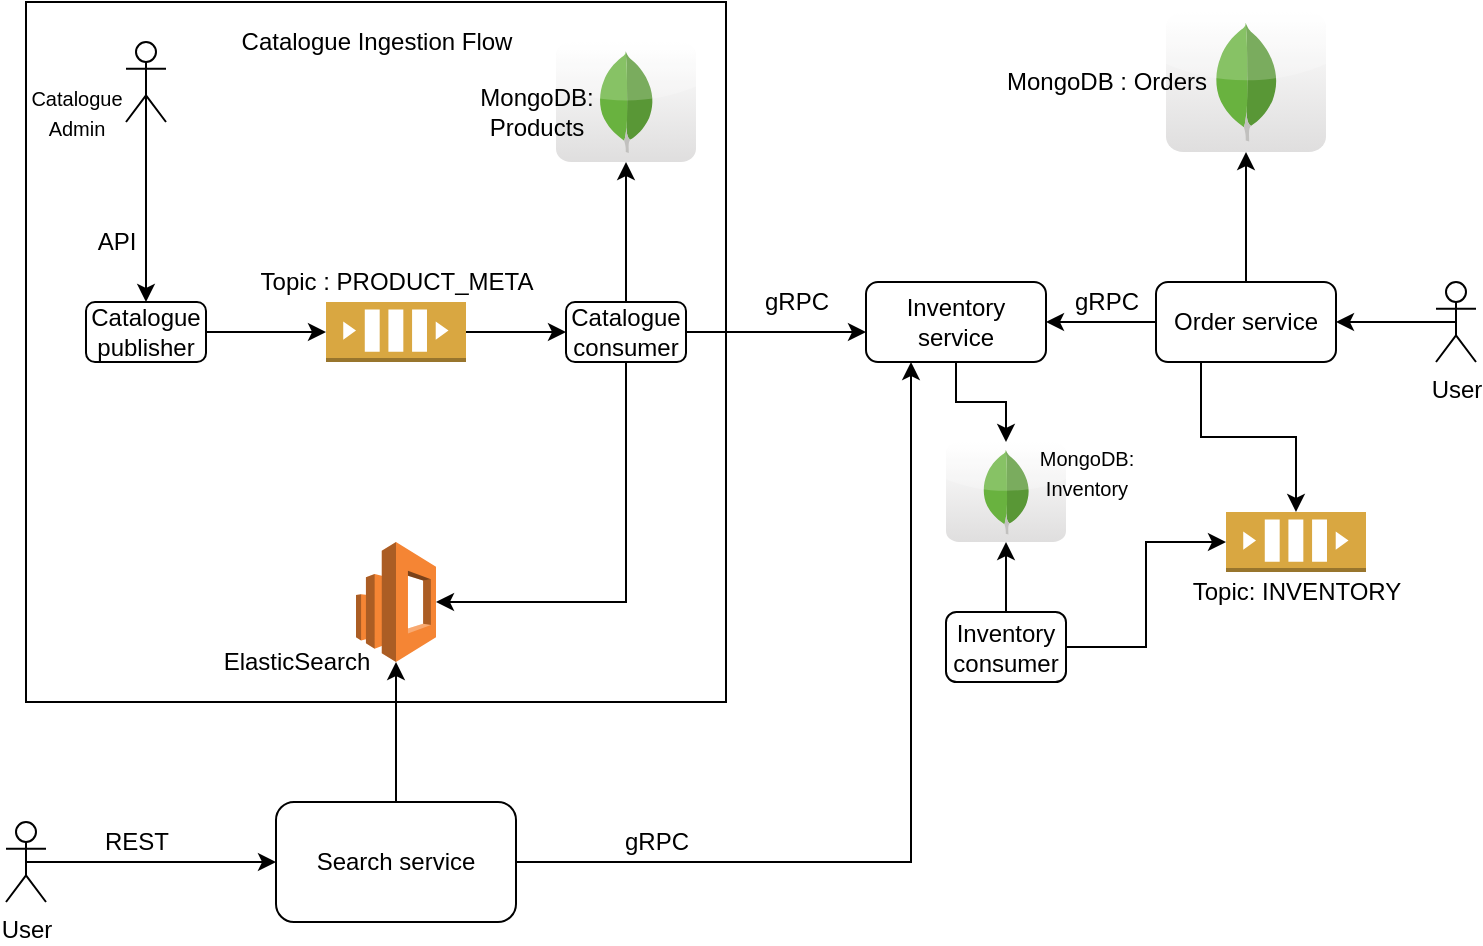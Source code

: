 <mxfile version="15.4.0" type="device"><diagram id="lnG7SvMCLmGHtB2xpGdi" name="Page-1"><mxGraphModel dx="1106" dy="807" grid="1" gridSize="10" guides="1" tooltips="1" connect="1" arrows="1" fold="1" page="1" pageScale="1" pageWidth="827" pageHeight="1169" math="0" shadow="0"><root><mxCell id="0"/><mxCell id="1" parent="0"/><mxCell id="XT4O58sQjhLdM_h0qJ6H-29" value="" style="whiteSpace=wrap;html=1;aspect=fixed;" vertex="1" parent="1"><mxGeometry x="80" y="10" width="350" height="350" as="geometry"/></mxCell><mxCell id="XT4O58sQjhLdM_h0qJ6H-15" style="edgeStyle=orthogonalEdgeStyle;rounded=0;orthogonalLoop=1;jettySize=auto;html=1;exitX=0.5;exitY=0.5;exitDx=0;exitDy=0;exitPerimeter=0;entryX=0.5;entryY=0;entryDx=0;entryDy=0;" edge="1" parent="1" source="XT4O58sQjhLdM_h0qJ6H-1" target="XT4O58sQjhLdM_h0qJ6H-7"><mxGeometry relative="1" as="geometry"/></mxCell><mxCell id="XT4O58sQjhLdM_h0qJ6H-1" value="" style="shape=umlActor;verticalLabelPosition=bottom;verticalAlign=top;html=1;outlineConnect=0;" vertex="1" parent="1"><mxGeometry x="130" y="30" width="20" height="40" as="geometry"/></mxCell><mxCell id="XT4O58sQjhLdM_h0qJ6H-18" style="edgeStyle=orthogonalEdgeStyle;rounded=0;orthogonalLoop=1;jettySize=auto;html=1;exitX=1;exitY=0.5;exitDx=0;exitDy=0;entryX=0;entryY=0.5;entryDx=0;entryDy=0;entryPerimeter=0;" edge="1" parent="1" source="XT4O58sQjhLdM_h0qJ6H-7" target="XT4O58sQjhLdM_h0qJ6H-14"><mxGeometry relative="1" as="geometry"/></mxCell><mxCell id="XT4O58sQjhLdM_h0qJ6H-7" value="Catalogue publisher" style="rounded=1;whiteSpace=wrap;html=1;" vertex="1" parent="1"><mxGeometry x="110" y="160" width="60" height="30" as="geometry"/></mxCell><mxCell id="XT4O58sQjhLdM_h0qJ6H-23" style="edgeStyle=orthogonalEdgeStyle;rounded=0;orthogonalLoop=1;jettySize=auto;html=1;exitX=0.5;exitY=1;exitDx=0;exitDy=0;exitPerimeter=0;entryX=0.5;entryY=0;entryDx=0;entryDy=0;" edge="1" parent="1" target="XT4O58sQjhLdM_h0qJ6H-12"><mxGeometry relative="1" as="geometry"><mxPoint x="380" y="250" as="sourcePoint"/></mxGeometry></mxCell><mxCell id="XT4O58sQjhLdM_h0qJ6H-117" style="edgeStyle=orthogonalEdgeStyle;rounded=0;orthogonalLoop=1;jettySize=auto;html=1;exitX=0.5;exitY=0;exitDx=0;exitDy=0;" edge="1" parent="1" source="XT4O58sQjhLdM_h0qJ6H-10" target="XT4O58sQjhLdM_h0qJ6H-33"><mxGeometry relative="1" as="geometry"/></mxCell><mxCell id="XT4O58sQjhLdM_h0qJ6H-118" style="edgeStyle=orthogonalEdgeStyle;rounded=0;orthogonalLoop=1;jettySize=auto;html=1;exitX=0.5;exitY=1;exitDx=0;exitDy=0;entryX=1;entryY=0.5;entryDx=0;entryDy=0;entryPerimeter=0;" edge="1" parent="1" source="XT4O58sQjhLdM_h0qJ6H-10" target="XT4O58sQjhLdM_h0qJ6H-13"><mxGeometry relative="1" as="geometry"/></mxCell><mxCell id="XT4O58sQjhLdM_h0qJ6H-120" style="edgeStyle=orthogonalEdgeStyle;rounded=0;orthogonalLoop=1;jettySize=auto;html=1;exitX=1;exitY=0.5;exitDx=0;exitDy=0;" edge="1" parent="1" source="XT4O58sQjhLdM_h0qJ6H-10"><mxGeometry relative="1" as="geometry"><mxPoint x="500" y="175" as="targetPoint"/></mxGeometry></mxCell><mxCell id="XT4O58sQjhLdM_h0qJ6H-10" value="Catalogue&lt;br&gt;consumer" style="rounded=1;whiteSpace=wrap;html=1;" vertex="1" parent="1"><mxGeometry x="350" y="160" width="60" height="30" as="geometry"/></mxCell><mxCell id="XT4O58sQjhLdM_h0qJ6H-13" value="" style="outlineConnect=0;dashed=0;verticalLabelPosition=bottom;verticalAlign=top;align=center;html=1;shape=mxgraph.aws3.elasticsearch_service;fillColor=#F58534;gradientColor=none;" vertex="1" parent="1"><mxGeometry x="245" y="280" width="40" height="60" as="geometry"/></mxCell><mxCell id="XT4O58sQjhLdM_h0qJ6H-19" style="edgeStyle=orthogonalEdgeStyle;rounded=0;orthogonalLoop=1;jettySize=auto;html=1;exitX=1;exitY=0.5;exitDx=0;exitDy=0;exitPerimeter=0;entryX=0;entryY=0.5;entryDx=0;entryDy=0;" edge="1" parent="1" source="XT4O58sQjhLdM_h0qJ6H-14" target="XT4O58sQjhLdM_h0qJ6H-10"><mxGeometry relative="1" as="geometry"/></mxCell><mxCell id="XT4O58sQjhLdM_h0qJ6H-14" value="" style="outlineConnect=0;dashed=0;verticalLabelPosition=bottom;verticalAlign=top;align=center;html=1;shape=mxgraph.aws3.queue;fillColor=#D9A741;gradientColor=none;" vertex="1" parent="1"><mxGeometry x="230" y="160" width="70" height="30" as="geometry"/></mxCell><mxCell id="XT4O58sQjhLdM_h0qJ6H-25" value="API" style="text;html=1;align=center;verticalAlign=middle;resizable=0;points=[];autosize=1;strokeColor=none;fillColor=none;" vertex="1" parent="1"><mxGeometry x="110" y="120" width="30" height="20" as="geometry"/></mxCell><mxCell id="XT4O58sQjhLdM_h0qJ6H-26" value="Topic : PRODUCT_META" style="text;html=1;align=center;verticalAlign=middle;resizable=0;points=[];autosize=1;strokeColor=none;fillColor=none;" vertex="1" parent="1"><mxGeometry x="190" y="140" width="150" height="20" as="geometry"/></mxCell><mxCell id="XT4O58sQjhLdM_h0qJ6H-28" value="ElasticSearch" style="text;html=1;align=center;verticalAlign=middle;resizable=0;points=[];autosize=1;strokeColor=none;fillColor=none;" vertex="1" parent="1"><mxGeometry x="170" y="330" width="90" height="20" as="geometry"/></mxCell><mxCell id="XT4O58sQjhLdM_h0qJ6H-31" value="Catalogue Ingestion Flow" style="text;html=1;align=center;verticalAlign=middle;resizable=0;points=[];autosize=1;strokeColor=none;fillColor=none;" vertex="1" parent="1"><mxGeometry x="180" y="20" width="150" height="20" as="geometry"/></mxCell><mxCell id="XT4O58sQjhLdM_h0qJ6H-38" style="edgeStyle=orthogonalEdgeStyle;rounded=0;orthogonalLoop=1;jettySize=auto;html=1;exitX=0.5;exitY=0.5;exitDx=0;exitDy=0;exitPerimeter=0;" edge="1" parent="1" source="XT4O58sQjhLdM_h0qJ6H-32" target="XT4O58sQjhLdM_h0qJ6H-35"><mxGeometry relative="1" as="geometry"/></mxCell><mxCell id="XT4O58sQjhLdM_h0qJ6H-32" value="User" style="shape=umlActor;verticalLabelPosition=bottom;verticalAlign=top;html=1;outlineConnect=0;" vertex="1" parent="1"><mxGeometry x="70" y="420" width="20" height="40" as="geometry"/></mxCell><mxCell id="XT4O58sQjhLdM_h0qJ6H-33" value="" style="dashed=0;outlineConnect=0;html=1;align=center;labelPosition=center;verticalLabelPosition=bottom;verticalAlign=top;shape=mxgraph.webicons.mongodb;gradientColor=#DFDEDE" vertex="1" parent="1"><mxGeometry x="345" y="30" width="70" height="60" as="geometry"/></mxCell><mxCell id="XT4O58sQjhLdM_h0qJ6H-34" value="MongoDB:&lt;br&gt;Products" style="text;html=1;align=center;verticalAlign=middle;resizable=0;points=[];autosize=1;strokeColor=none;fillColor=none;" vertex="1" parent="1"><mxGeometry x="300" y="50" width="70" height="30" as="geometry"/></mxCell><mxCell id="XT4O58sQjhLdM_h0qJ6H-42" style="edgeStyle=orthogonalEdgeStyle;rounded=0;orthogonalLoop=1;jettySize=auto;html=1;exitX=0.5;exitY=0;exitDx=0;exitDy=0;" edge="1" parent="1" source="XT4O58sQjhLdM_h0qJ6H-35" target="XT4O58sQjhLdM_h0qJ6H-13"><mxGeometry relative="1" as="geometry"/></mxCell><mxCell id="XT4O58sQjhLdM_h0qJ6H-110" style="edgeStyle=orthogonalEdgeStyle;rounded=0;orthogonalLoop=1;jettySize=auto;html=1;exitX=1;exitY=0.5;exitDx=0;exitDy=0;entryX=0.25;entryY=1;entryDx=0;entryDy=0;" edge="1" parent="1" source="XT4O58sQjhLdM_h0qJ6H-35" target="XT4O58sQjhLdM_h0qJ6H-67"><mxGeometry relative="1" as="geometry"/></mxCell><mxCell id="XT4O58sQjhLdM_h0qJ6H-35" value="Search service" style="rounded=1;whiteSpace=wrap;html=1;" vertex="1" parent="1"><mxGeometry x="205" y="410" width="120" height="60" as="geometry"/></mxCell><mxCell id="XT4O58sQjhLdM_h0qJ6H-45" value="REST" style="text;html=1;align=center;verticalAlign=middle;resizable=0;points=[];autosize=1;strokeColor=none;fillColor=none;" vertex="1" parent="1"><mxGeometry x="110" y="420" width="50" height="20" as="geometry"/></mxCell><mxCell id="XT4O58sQjhLdM_h0qJ6H-49" style="edgeStyle=orthogonalEdgeStyle;rounded=0;orthogonalLoop=1;jettySize=auto;html=1;exitX=0.5;exitY=0.5;exitDx=0;exitDy=0;exitPerimeter=0;" edge="1" parent="1" source="XT4O58sQjhLdM_h0qJ6H-47" target="XT4O58sQjhLdM_h0qJ6H-48"><mxGeometry relative="1" as="geometry"/></mxCell><mxCell id="XT4O58sQjhLdM_h0qJ6H-47" value="User" style="shape=umlActor;verticalLabelPosition=bottom;verticalAlign=top;html=1;outlineConnect=0;" vertex="1" parent="1"><mxGeometry x="785" y="150" width="20" height="40" as="geometry"/></mxCell><mxCell id="XT4O58sQjhLdM_h0qJ6H-53" style="edgeStyle=orthogonalEdgeStyle;rounded=0;orthogonalLoop=1;jettySize=auto;html=1;exitX=0.5;exitY=0;exitDx=0;exitDy=0;" edge="1" parent="1" source="XT4O58sQjhLdM_h0qJ6H-48" target="XT4O58sQjhLdM_h0qJ6H-50"><mxGeometry relative="1" as="geometry"/></mxCell><mxCell id="XT4O58sQjhLdM_h0qJ6H-94" style="edgeStyle=orthogonalEdgeStyle;rounded=0;orthogonalLoop=1;jettySize=auto;html=1;exitX=0;exitY=0.5;exitDx=0;exitDy=0;entryX=1;entryY=0.5;entryDx=0;entryDy=0;" edge="1" parent="1" source="XT4O58sQjhLdM_h0qJ6H-48" target="XT4O58sQjhLdM_h0qJ6H-67"><mxGeometry relative="1" as="geometry"/></mxCell><mxCell id="XT4O58sQjhLdM_h0qJ6H-102" style="edgeStyle=orthogonalEdgeStyle;rounded=0;orthogonalLoop=1;jettySize=auto;html=1;exitX=0.25;exitY=1;exitDx=0;exitDy=0;entryX=0.5;entryY=0;entryDx=0;entryDy=0;entryPerimeter=0;" edge="1" parent="1" source="XT4O58sQjhLdM_h0qJ6H-48" target="XT4O58sQjhLdM_h0qJ6H-66"><mxGeometry relative="1" as="geometry"/></mxCell><mxCell id="XT4O58sQjhLdM_h0qJ6H-48" value="Order service" style="rounded=1;whiteSpace=wrap;html=1;" vertex="1" parent="1"><mxGeometry x="645" y="150" width="90" height="40" as="geometry"/></mxCell><mxCell id="XT4O58sQjhLdM_h0qJ6H-50" value="" style="dashed=0;outlineConnect=0;html=1;align=center;labelPosition=center;verticalLabelPosition=bottom;verticalAlign=top;shape=mxgraph.webicons.mongodb;gradientColor=#DFDEDE" vertex="1" parent="1"><mxGeometry x="650" y="15" width="80" height="70" as="geometry"/></mxCell><mxCell id="XT4O58sQjhLdM_h0qJ6H-52" value="MongoDB : Orders" style="text;html=1;align=center;verticalAlign=middle;resizable=0;points=[];autosize=1;strokeColor=none;fillColor=none;" vertex="1" parent="1"><mxGeometry x="560" y="40" width="120" height="20" as="geometry"/></mxCell><mxCell id="XT4O58sQjhLdM_h0qJ6H-66" value="" style="outlineConnect=0;dashed=0;verticalLabelPosition=bottom;verticalAlign=top;align=center;html=1;shape=mxgraph.aws3.queue;fillColor=#D9A741;gradientColor=none;" vertex="1" parent="1"><mxGeometry x="680" y="265" width="70" height="30" as="geometry"/></mxCell><mxCell id="XT4O58sQjhLdM_h0qJ6H-108" style="edgeStyle=orthogonalEdgeStyle;rounded=0;orthogonalLoop=1;jettySize=auto;html=1;exitX=0.5;exitY=1;exitDx=0;exitDy=0;" edge="1" parent="1" source="XT4O58sQjhLdM_h0qJ6H-67" target="XT4O58sQjhLdM_h0qJ6H-104"><mxGeometry relative="1" as="geometry"/></mxCell><mxCell id="XT4O58sQjhLdM_h0qJ6H-67" value="Inventory service" style="rounded=1;whiteSpace=wrap;html=1;" vertex="1" parent="1"><mxGeometry x="500" y="150" width="90" height="40" as="geometry"/></mxCell><mxCell id="XT4O58sQjhLdM_h0qJ6H-80" style="edgeStyle=orthogonalEdgeStyle;rounded=0;orthogonalLoop=1;jettySize=auto;html=1;exitX=1;exitY=0.5;exitDx=0;exitDy=0;entryX=0;entryY=0.5;entryDx=0;entryDy=0;entryPerimeter=0;" edge="1" parent="1" source="XT4O58sQjhLdM_h0qJ6H-71" target="XT4O58sQjhLdM_h0qJ6H-66"><mxGeometry relative="1" as="geometry"/></mxCell><mxCell id="XT4O58sQjhLdM_h0qJ6H-91" value="gRPC" style="text;html=1;align=center;verticalAlign=middle;resizable=0;points=[];autosize=1;strokeColor=none;fillColor=none;" vertex="1" parent="1"><mxGeometry x="370" y="420" width="50" height="20" as="geometry"/></mxCell><mxCell id="XT4O58sQjhLdM_h0qJ6H-92" value="gRPC" style="text;html=1;align=center;verticalAlign=middle;resizable=0;points=[];autosize=1;strokeColor=none;fillColor=none;" vertex="1" parent="1"><mxGeometry x="440" y="150" width="50" height="20" as="geometry"/></mxCell><mxCell id="XT4O58sQjhLdM_h0qJ6H-93" value="Topic: INVENTORY" style="text;html=1;align=center;verticalAlign=middle;resizable=0;points=[];autosize=1;strokeColor=none;fillColor=none;" vertex="1" parent="1"><mxGeometry x="655" y="295" width="120" height="20" as="geometry"/></mxCell><mxCell id="XT4O58sQjhLdM_h0qJ6H-95" value="gRPC" style="text;html=1;align=center;verticalAlign=middle;resizable=0;points=[];autosize=1;strokeColor=none;fillColor=none;" vertex="1" parent="1"><mxGeometry x="595" y="150" width="50" height="20" as="geometry"/></mxCell><mxCell id="XT4O58sQjhLdM_h0qJ6H-109" style="edgeStyle=orthogonalEdgeStyle;rounded=0;orthogonalLoop=1;jettySize=auto;html=1;exitX=0.5;exitY=0;exitDx=0;exitDy=0;" edge="1" parent="1" source="XT4O58sQjhLdM_h0qJ6H-71" target="XT4O58sQjhLdM_h0qJ6H-104"><mxGeometry relative="1" as="geometry"/></mxCell><mxCell id="XT4O58sQjhLdM_h0qJ6H-71" value="Inventory&lt;br&gt;consumer" style="rounded=1;whiteSpace=wrap;html=1;" vertex="1" parent="1"><mxGeometry x="540" y="315" width="60" height="35" as="geometry"/></mxCell><mxCell id="XT4O58sQjhLdM_h0qJ6H-104" value="" style="dashed=0;outlineConnect=0;html=1;align=center;labelPosition=center;verticalLabelPosition=bottom;verticalAlign=top;shape=mxgraph.webicons.mongodb;gradientColor=#DFDEDE" vertex="1" parent="1"><mxGeometry x="540" y="230" width="60" height="50" as="geometry"/></mxCell><mxCell id="XT4O58sQjhLdM_h0qJ6H-105" value="&lt;font style=&quot;font-size: 10px&quot;&gt;MongoDB:&lt;br&gt;Inventory&lt;/font&gt;" style="text;html=1;align=center;verticalAlign=middle;resizable=0;points=[];autosize=1;strokeColor=none;fillColor=none;" vertex="1" parent="1"><mxGeometry x="580" y="230" width="60" height="30" as="geometry"/></mxCell><mxCell id="XT4O58sQjhLdM_h0qJ6H-112" value="&lt;font style=&quot;font-size: 10px&quot;&gt;Catalogue &lt;br&gt;Admin&lt;/font&gt;" style="text;html=1;align=center;verticalAlign=middle;resizable=0;points=[];autosize=1;strokeColor=none;fillColor=none;" vertex="1" parent="1"><mxGeometry x="75" y="50" width="60" height="30" as="geometry"/></mxCell></root></mxGraphModel></diagram></mxfile>